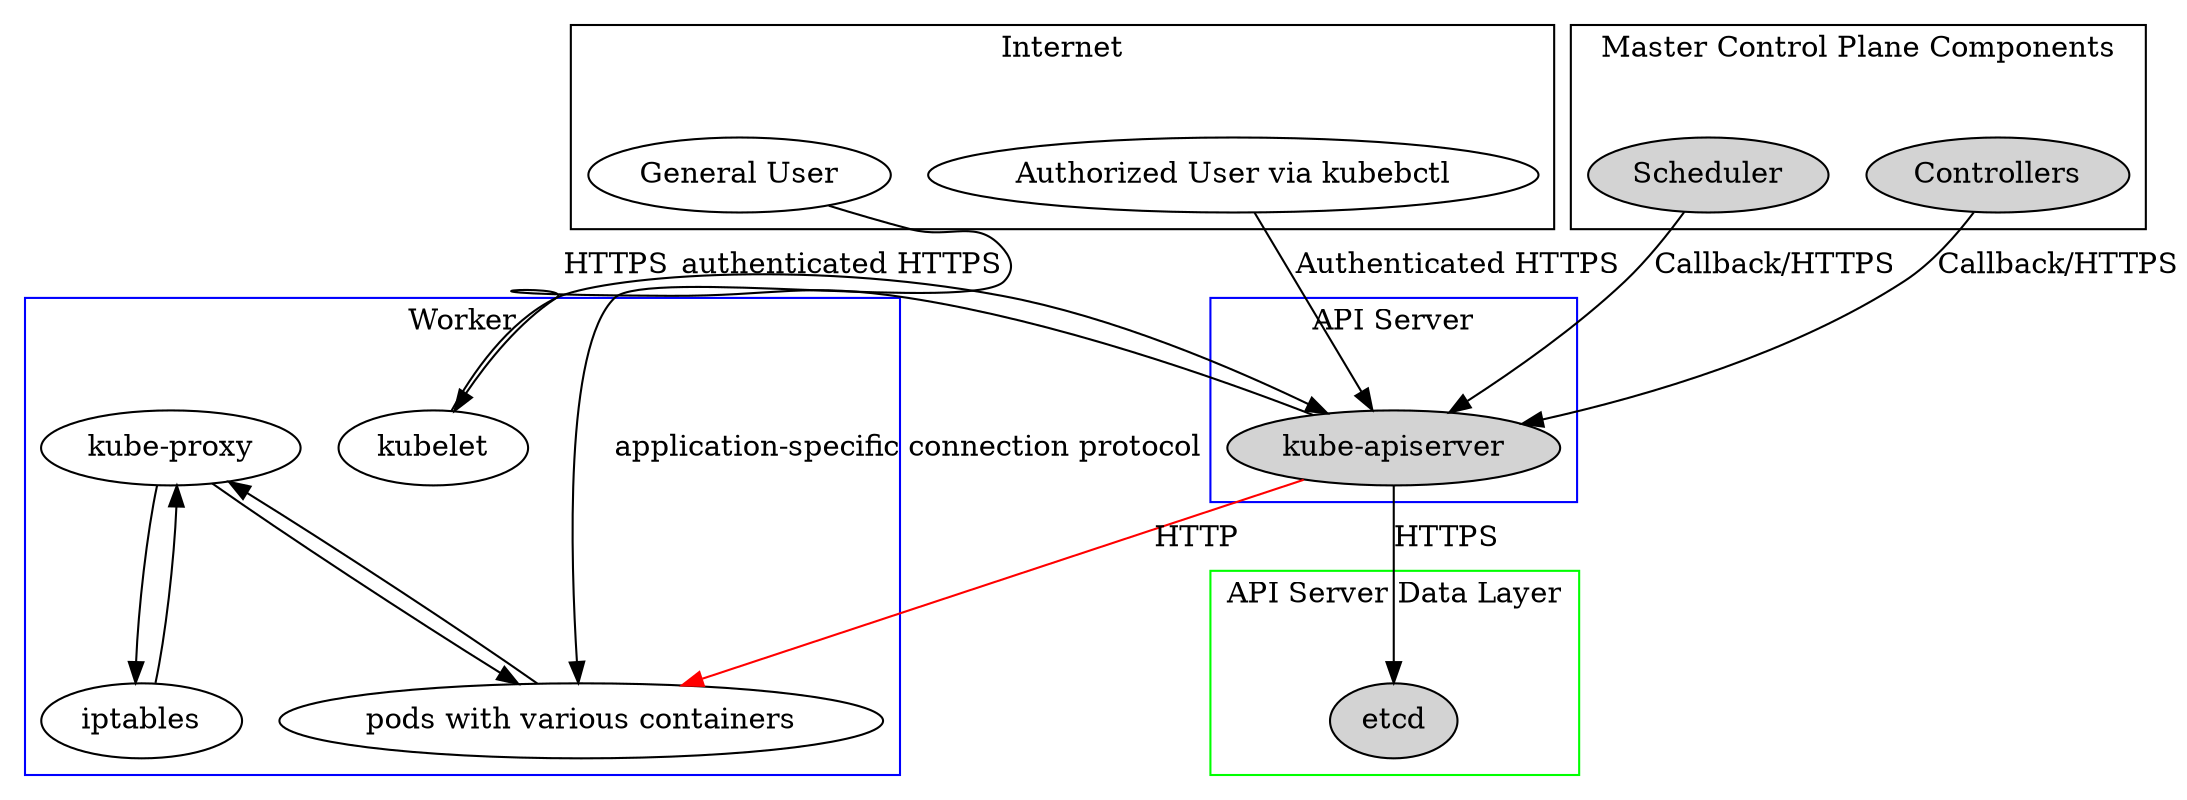 digraph K8S {
    subgraph cluster_apiserverinternal {
        node [style=filled];
        color=green;
        etcd[label="etcd"];
       label = "API Server Data Layer";
    }

    subgraph cluster_apiserver {
        node [style=filled];
        color=blue;
        kubeapiserver[label="kube-apiserver"];
       kubeapiserver->etcd[label="HTTPS"]
       label = "API Server";
    }

    subgraph cluster_mastercomponents {
        node [style=filled];
        label = "Master Control Plane Components";
        scheduler[label="Scheduler"];
        controllers[label="Controllers"]
        scheduler->kubeapiserver[label="Callback/HTTPS"];
        controllers->kubeapiserver[label="Callback/HTTPS"];
        color=black;
    }

    subgraph cluster_worker {
        label="Worker"
        color="blue"
       kubelet->kubeapiserver[label="authenticated HTTPS"]
       kubeproxy[label="kube-proxy"]
       iptables->kubeproxy->iptables
       pods[label="pods with various containers"]
       pods->kubeproxy->pods
    }

    subgraph cluster_internet {
        label="Internet"
        authuser[label="Authorized User via kubebctl"]
        generaluser[label="General User"]
        authuser->kubeapiserver[label="Authenticated HTTPS"]
        generaluser->pods[label="application-specific connection protocol"]
    }
    kubeapiserver->kubelet[label="HTTPS"]
    kubeapiserver->pods[label="HTTP",color=red]
}


